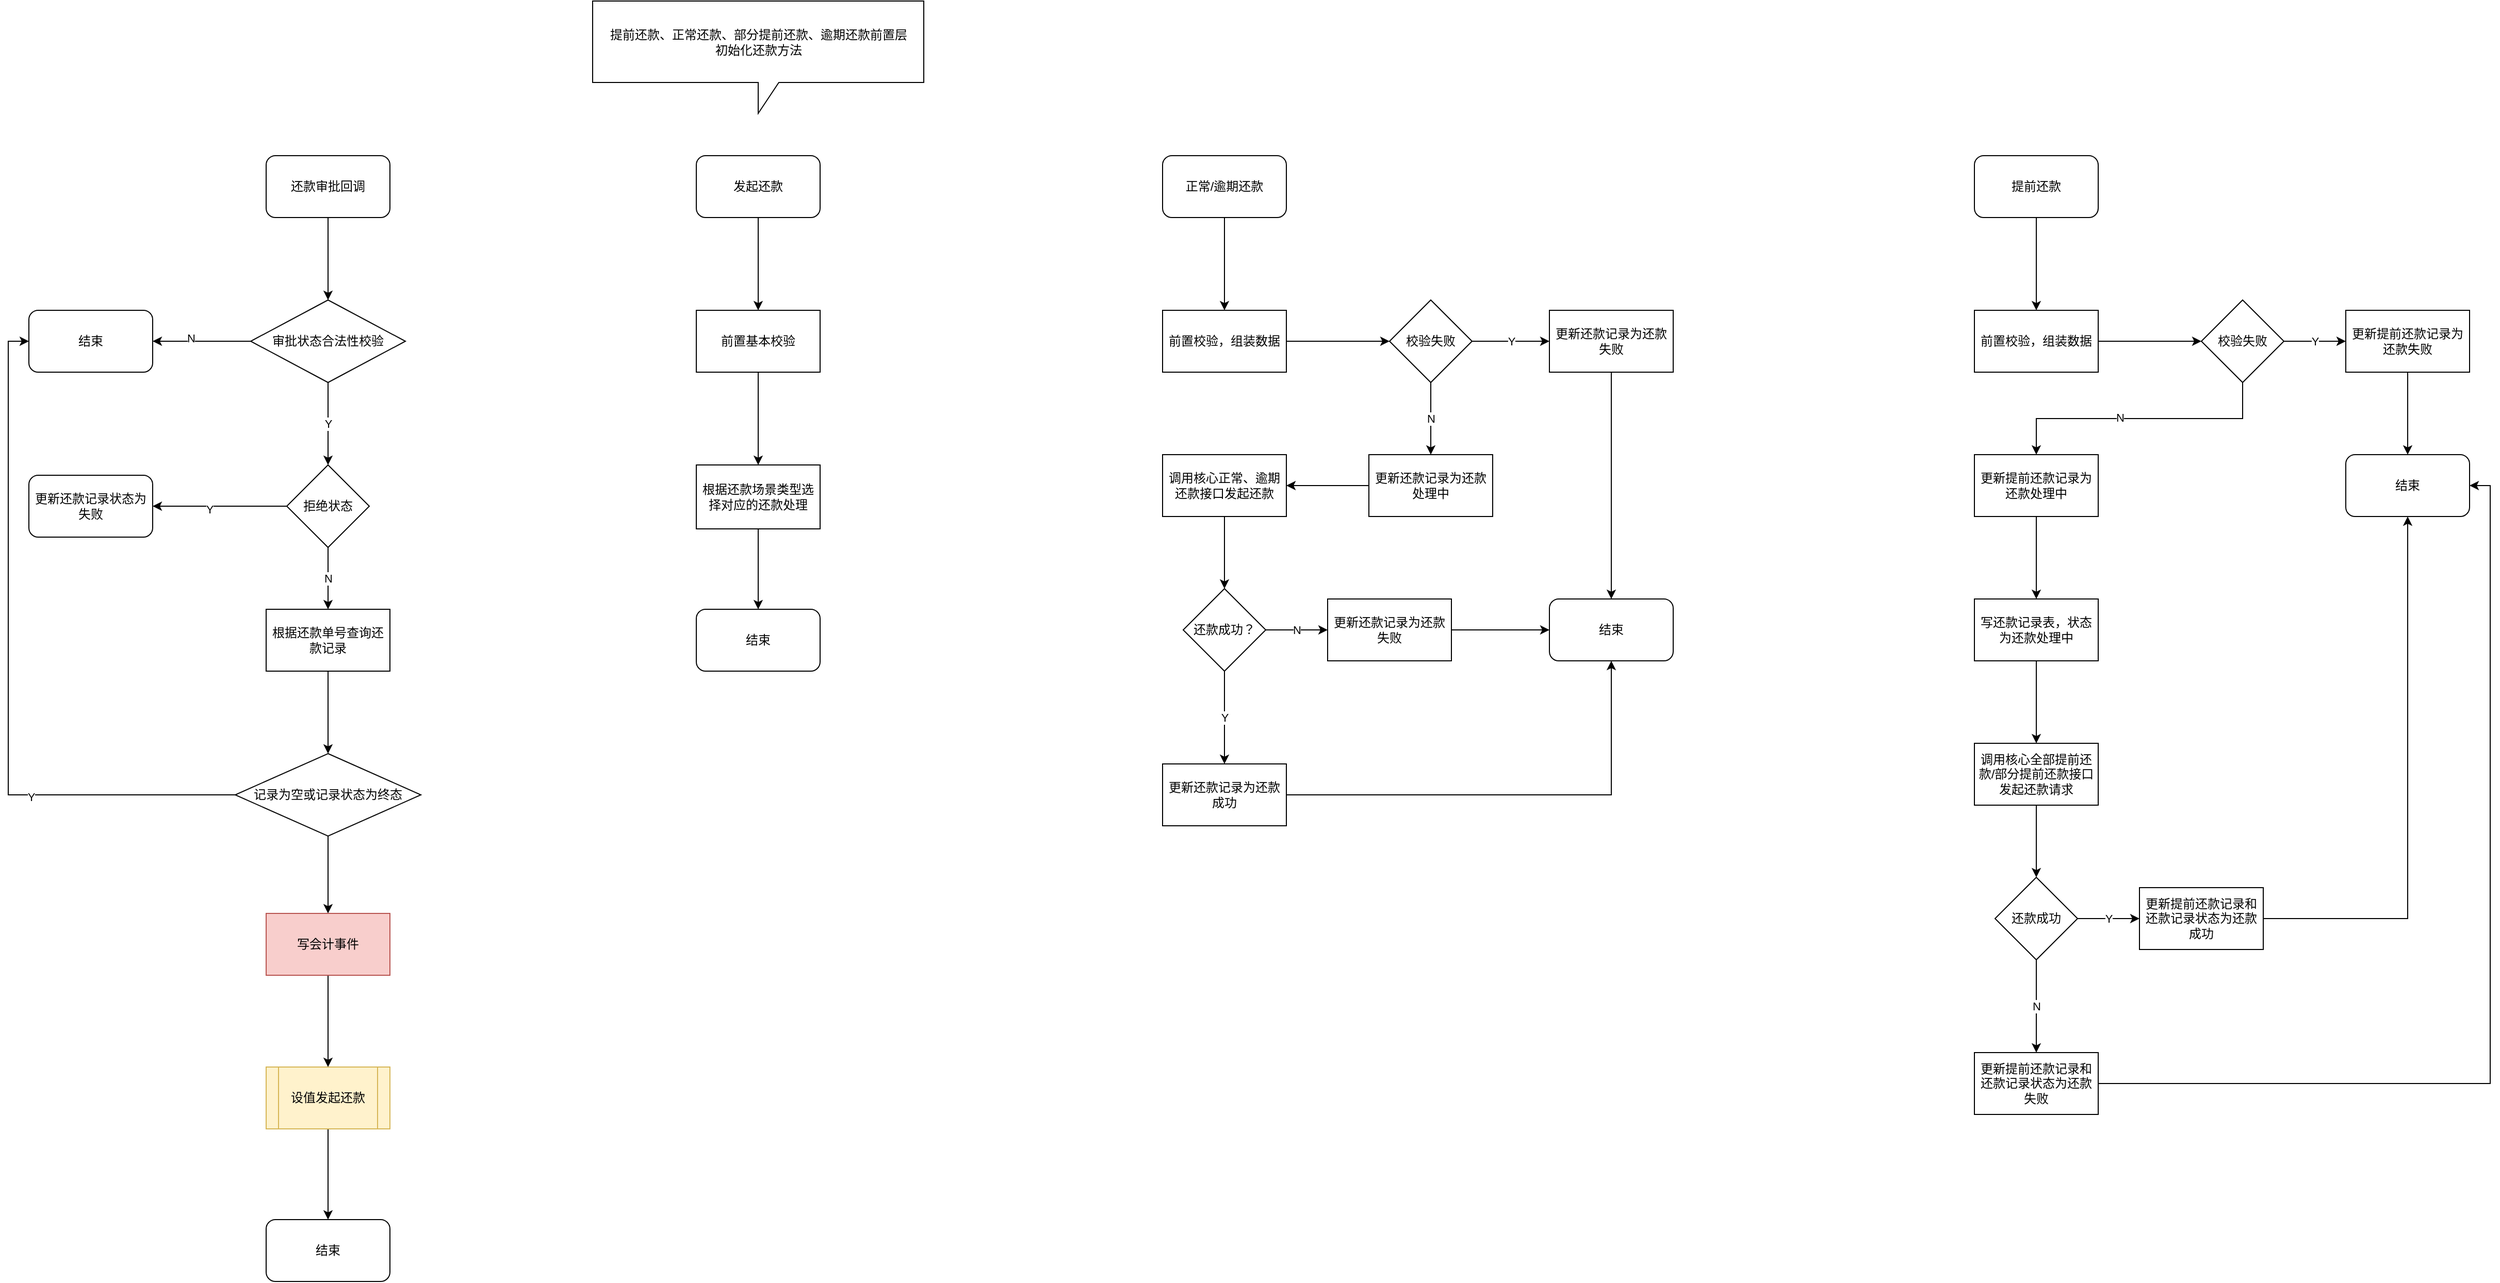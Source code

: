 <mxfile version="15.6.3" type="github">
  <diagram id="6VtxzAlu4cTuDUli-qYp" name="Page-1">
    <mxGraphModel dx="1422" dy="1162" grid="0" gridSize="10" guides="1" tooltips="1" connect="1" arrows="1" fold="1" page="0" pageScale="1" pageWidth="827" pageHeight="1169" background="none" math="0" shadow="0">
      <root>
        <mxCell id="0" />
        <mxCell id="1" parent="0" />
        <mxCell id="o4OjGKUyzqgKAnLbVWgZ-2" style="edgeStyle=orthogonalEdgeStyle;rounded=0;orthogonalLoop=1;jettySize=auto;html=1;exitX=0.5;exitY=1;exitDx=0;exitDy=0;" edge="1" parent="1" source="o4OjGKUyzqgKAnLbVWgZ-1" target="o4OjGKUyzqgKAnLbVWgZ-4">
          <mxGeometry relative="1" as="geometry">
            <mxPoint x="350" y="200" as="targetPoint" />
          </mxGeometry>
        </mxCell>
        <mxCell id="o4OjGKUyzqgKAnLbVWgZ-1" value="还款审批回调" style="rounded=1;whiteSpace=wrap;html=1;" vertex="1" parent="1">
          <mxGeometry x="290" y="60" width="120" height="60" as="geometry" />
        </mxCell>
        <mxCell id="o4OjGKUyzqgKAnLbVWgZ-8" style="edgeStyle=orthogonalEdgeStyle;rounded=0;orthogonalLoop=1;jettySize=auto;html=1;exitX=0;exitY=0.5;exitDx=0;exitDy=0;" edge="1" parent="1" source="o4OjGKUyzqgKAnLbVWgZ-4" target="o4OjGKUyzqgKAnLbVWgZ-6">
          <mxGeometry relative="1" as="geometry" />
        </mxCell>
        <mxCell id="o4OjGKUyzqgKAnLbVWgZ-9" value="N" style="edgeLabel;html=1;align=center;verticalAlign=middle;resizable=0;points=[];" vertex="1" connectable="0" parent="o4OjGKUyzqgKAnLbVWgZ-8">
          <mxGeometry x="0.221" y="-3" relative="1" as="geometry">
            <mxPoint as="offset" />
          </mxGeometry>
        </mxCell>
        <mxCell id="o4OjGKUyzqgKAnLbVWgZ-12" value="Y" style="edgeStyle=orthogonalEdgeStyle;rounded=0;orthogonalLoop=1;jettySize=auto;html=1;exitX=0.5;exitY=1;exitDx=0;exitDy=0;" edge="1" parent="1" source="o4OjGKUyzqgKAnLbVWgZ-4" target="o4OjGKUyzqgKAnLbVWgZ-11">
          <mxGeometry relative="1" as="geometry" />
        </mxCell>
        <mxCell id="o4OjGKUyzqgKAnLbVWgZ-4" value="&lt;span&gt;审批状态合法性校验&lt;/span&gt;" style="rhombus;whiteSpace=wrap;html=1;" vertex="1" parent="1">
          <mxGeometry x="275" y="200" width="150" height="80" as="geometry" />
        </mxCell>
        <mxCell id="o4OjGKUyzqgKAnLbVWgZ-6" value="结束" style="rounded=1;whiteSpace=wrap;html=1;" vertex="1" parent="1">
          <mxGeometry x="60" y="210" width="120" height="60" as="geometry" />
        </mxCell>
        <mxCell id="o4OjGKUyzqgKAnLbVWgZ-14" style="edgeStyle=orthogonalEdgeStyle;rounded=0;orthogonalLoop=1;jettySize=auto;html=1;exitX=0;exitY=0.5;exitDx=0;exitDy=0;" edge="1" parent="1" source="o4OjGKUyzqgKAnLbVWgZ-11" target="o4OjGKUyzqgKAnLbVWgZ-13">
          <mxGeometry relative="1" as="geometry" />
        </mxCell>
        <mxCell id="o4OjGKUyzqgKAnLbVWgZ-15" value="Y" style="edgeLabel;html=1;align=center;verticalAlign=middle;resizable=0;points=[];" vertex="1" connectable="0" parent="o4OjGKUyzqgKAnLbVWgZ-14">
          <mxGeometry x="0.154" y="3" relative="1" as="geometry">
            <mxPoint as="offset" />
          </mxGeometry>
        </mxCell>
        <mxCell id="o4OjGKUyzqgKAnLbVWgZ-17" value="N" style="edgeStyle=orthogonalEdgeStyle;rounded=0;orthogonalLoop=1;jettySize=auto;html=1;exitX=0.5;exitY=1;exitDx=0;exitDy=0;" edge="1" parent="1" source="o4OjGKUyzqgKAnLbVWgZ-11" target="o4OjGKUyzqgKAnLbVWgZ-16">
          <mxGeometry relative="1" as="geometry" />
        </mxCell>
        <mxCell id="o4OjGKUyzqgKAnLbVWgZ-11" value="拒绝状态" style="rhombus;whiteSpace=wrap;html=1;" vertex="1" parent="1">
          <mxGeometry x="310" y="360" width="80" height="80" as="geometry" />
        </mxCell>
        <mxCell id="o4OjGKUyzqgKAnLbVWgZ-13" value="更新还款记录状态为失败" style="rounded=1;whiteSpace=wrap;html=1;" vertex="1" parent="1">
          <mxGeometry x="60" y="370" width="120" height="60" as="geometry" />
        </mxCell>
        <mxCell id="o4OjGKUyzqgKAnLbVWgZ-19" style="edgeStyle=orthogonalEdgeStyle;rounded=0;orthogonalLoop=1;jettySize=auto;html=1;exitX=0.5;exitY=1;exitDx=0;exitDy=0;entryX=0.5;entryY=0;entryDx=0;entryDy=0;" edge="1" parent="1" source="o4OjGKUyzqgKAnLbVWgZ-16" target="o4OjGKUyzqgKAnLbVWgZ-18">
          <mxGeometry relative="1" as="geometry" />
        </mxCell>
        <mxCell id="o4OjGKUyzqgKAnLbVWgZ-16" value="根据还款单号查询还款记录" style="rounded=0;whiteSpace=wrap;html=1;" vertex="1" parent="1">
          <mxGeometry x="290" y="500" width="120" height="60" as="geometry" />
        </mxCell>
        <mxCell id="o4OjGKUyzqgKAnLbVWgZ-20" style="edgeStyle=orthogonalEdgeStyle;rounded=0;orthogonalLoop=1;jettySize=auto;html=1;exitX=0;exitY=0.5;exitDx=0;exitDy=0;entryX=0;entryY=0.5;entryDx=0;entryDy=0;" edge="1" parent="1" source="o4OjGKUyzqgKAnLbVWgZ-18" target="o4OjGKUyzqgKAnLbVWgZ-6">
          <mxGeometry relative="1" as="geometry" />
        </mxCell>
        <mxCell id="o4OjGKUyzqgKAnLbVWgZ-21" value="Y" style="edgeLabel;html=1;align=center;verticalAlign=middle;resizable=0;points=[];" vertex="1" connectable="0" parent="o4OjGKUyzqgKAnLbVWgZ-20">
          <mxGeometry x="-0.416" y="2" relative="1" as="geometry">
            <mxPoint as="offset" />
          </mxGeometry>
        </mxCell>
        <mxCell id="o4OjGKUyzqgKAnLbVWgZ-31" style="edgeStyle=orthogonalEdgeStyle;rounded=0;orthogonalLoop=1;jettySize=auto;html=1;exitX=0.5;exitY=1;exitDx=0;exitDy=0;" edge="1" parent="1" source="o4OjGKUyzqgKAnLbVWgZ-18" target="o4OjGKUyzqgKAnLbVWgZ-30">
          <mxGeometry relative="1" as="geometry" />
        </mxCell>
        <mxCell id="o4OjGKUyzqgKAnLbVWgZ-18" value="记录为空或记录状态为终态" style="rhombus;whiteSpace=wrap;html=1;" vertex="1" parent="1">
          <mxGeometry x="260" y="640" width="180" height="80" as="geometry" />
        </mxCell>
        <mxCell id="o4OjGKUyzqgKAnLbVWgZ-26" style="edgeStyle=orthogonalEdgeStyle;rounded=0;orthogonalLoop=1;jettySize=auto;html=1;exitX=0.5;exitY=1;exitDx=0;exitDy=0;" edge="1" parent="1" source="o4OjGKUyzqgKAnLbVWgZ-22" target="o4OjGKUyzqgKAnLbVWgZ-25">
          <mxGeometry relative="1" as="geometry" />
        </mxCell>
        <mxCell id="o4OjGKUyzqgKAnLbVWgZ-22" value="设值发起还款" style="shape=process;whiteSpace=wrap;html=1;backgroundOutline=1;fillColor=#fff2cc;strokeColor=#d6b656;" vertex="1" parent="1">
          <mxGeometry x="290" y="944" width="120" height="60" as="geometry" />
        </mxCell>
        <mxCell id="o4OjGKUyzqgKAnLbVWgZ-25" value="结束" style="rounded=1;whiteSpace=wrap;html=1;" vertex="1" parent="1">
          <mxGeometry x="290" y="1092" width="120" height="60" as="geometry" />
        </mxCell>
        <mxCell id="o4OjGKUyzqgKAnLbVWgZ-42" style="edgeStyle=orthogonalEdgeStyle;rounded=0;orthogonalLoop=1;jettySize=auto;html=1;exitX=0.5;exitY=1;exitDx=0;exitDy=0;" edge="1" parent="1" source="o4OjGKUyzqgKAnLbVWgZ-27" target="o4OjGKUyzqgKAnLbVWgZ-41">
          <mxGeometry relative="1" as="geometry" />
        </mxCell>
        <mxCell id="o4OjGKUyzqgKAnLbVWgZ-27" value="发起还款" style="rounded=1;whiteSpace=wrap;html=1;" vertex="1" parent="1">
          <mxGeometry x="707" y="60" width="120" height="60" as="geometry" />
        </mxCell>
        <mxCell id="o4OjGKUyzqgKAnLbVWgZ-32" style="edgeStyle=orthogonalEdgeStyle;rounded=0;orthogonalLoop=1;jettySize=auto;html=1;exitX=0.5;exitY=1;exitDx=0;exitDy=0;" edge="1" parent="1" source="o4OjGKUyzqgKAnLbVWgZ-30" target="o4OjGKUyzqgKAnLbVWgZ-22">
          <mxGeometry relative="1" as="geometry" />
        </mxCell>
        <mxCell id="o4OjGKUyzqgKAnLbVWgZ-30" value="写会计事件" style="rounded=0;whiteSpace=wrap;html=1;fillColor=#f8cecc;strokeColor=#b85450;" vertex="1" parent="1">
          <mxGeometry x="290" y="795" width="120" height="60" as="geometry" />
        </mxCell>
        <mxCell id="o4OjGKUyzqgKAnLbVWgZ-39" style="edgeStyle=orthogonalEdgeStyle;rounded=0;orthogonalLoop=1;jettySize=auto;html=1;exitX=0.5;exitY=1;exitDx=0;exitDy=0;" edge="1" parent="1" source="o4OjGKUyzqgKAnLbVWgZ-34" target="o4OjGKUyzqgKAnLbVWgZ-38">
          <mxGeometry relative="1" as="geometry" />
        </mxCell>
        <mxCell id="o4OjGKUyzqgKAnLbVWgZ-34" value="根据还款场景类型选择对应的还款处理" style="rounded=0;whiteSpace=wrap;html=1;" vertex="1" parent="1">
          <mxGeometry x="707" y="360" width="120" height="62" as="geometry" />
        </mxCell>
        <mxCell id="o4OjGKUyzqgKAnLbVWgZ-36" value="提前还款、正常还款、部分提前还款、逾期还款前置层&lt;br&gt;初始化还款方法" style="shape=callout;whiteSpace=wrap;html=1;perimeter=calloutPerimeter;" vertex="1" parent="1">
          <mxGeometry x="606.5" y="-90" width="321" height="109" as="geometry" />
        </mxCell>
        <mxCell id="o4OjGKUyzqgKAnLbVWgZ-38" value="结束" style="rounded=1;whiteSpace=wrap;html=1;" vertex="1" parent="1">
          <mxGeometry x="707" y="500" width="120" height="60" as="geometry" />
        </mxCell>
        <mxCell id="o4OjGKUyzqgKAnLbVWgZ-51" style="edgeStyle=orthogonalEdgeStyle;rounded=0;orthogonalLoop=1;jettySize=auto;html=1;exitX=0.5;exitY=1;exitDx=0;exitDy=0;" edge="1" parent="1" source="o4OjGKUyzqgKAnLbVWgZ-40" target="o4OjGKUyzqgKAnLbVWgZ-50">
          <mxGeometry relative="1" as="geometry" />
        </mxCell>
        <mxCell id="o4OjGKUyzqgKAnLbVWgZ-40" value="正常/逾期还款" style="rounded=1;whiteSpace=wrap;html=1;" vertex="1" parent="1">
          <mxGeometry x="1159" y="60" width="120" height="60" as="geometry" />
        </mxCell>
        <mxCell id="o4OjGKUyzqgKAnLbVWgZ-43" style="edgeStyle=orthogonalEdgeStyle;rounded=0;orthogonalLoop=1;jettySize=auto;html=1;exitX=0.5;exitY=1;exitDx=0;exitDy=0;" edge="1" parent="1" source="o4OjGKUyzqgKAnLbVWgZ-41" target="o4OjGKUyzqgKAnLbVWgZ-34">
          <mxGeometry relative="1" as="geometry" />
        </mxCell>
        <mxCell id="o4OjGKUyzqgKAnLbVWgZ-41" value="前置基本校验" style="rounded=0;whiteSpace=wrap;html=1;" vertex="1" parent="1">
          <mxGeometry x="707" y="210" width="120" height="60" as="geometry" />
        </mxCell>
        <mxCell id="o4OjGKUyzqgKAnLbVWgZ-79" value="" style="edgeStyle=orthogonalEdgeStyle;rounded=0;orthogonalLoop=1;jettySize=auto;html=1;" edge="1" parent="1" source="o4OjGKUyzqgKAnLbVWgZ-50" target="o4OjGKUyzqgKAnLbVWgZ-78">
          <mxGeometry relative="1" as="geometry" />
        </mxCell>
        <mxCell id="o4OjGKUyzqgKAnLbVWgZ-50" value="前置校验，组装数据" style="rounded=0;whiteSpace=wrap;html=1;" vertex="1" parent="1">
          <mxGeometry x="1159" y="210" width="120" height="60" as="geometry" />
        </mxCell>
        <mxCell id="o4OjGKUyzqgKAnLbVWgZ-59" value="" style="edgeStyle=orthogonalEdgeStyle;rounded=0;orthogonalLoop=1;jettySize=auto;html=1;" edge="1" parent="1" source="o4OjGKUyzqgKAnLbVWgZ-52" target="o4OjGKUyzqgKAnLbVWgZ-58">
          <mxGeometry relative="1" as="geometry" />
        </mxCell>
        <mxCell id="o4OjGKUyzqgKAnLbVWgZ-52" value="调用核心正常、逾期还款接口发起还款" style="whiteSpace=wrap;html=1;rounded=0;" vertex="1" parent="1">
          <mxGeometry x="1159" y="350" width="120" height="60" as="geometry" />
        </mxCell>
        <mxCell id="o4OjGKUyzqgKAnLbVWgZ-61" value="N" style="edgeStyle=orthogonalEdgeStyle;rounded=0;orthogonalLoop=1;jettySize=auto;html=1;" edge="1" parent="1" source="o4OjGKUyzqgKAnLbVWgZ-58" target="o4OjGKUyzqgKAnLbVWgZ-60">
          <mxGeometry relative="1" as="geometry" />
        </mxCell>
        <mxCell id="o4OjGKUyzqgKAnLbVWgZ-67" value="Y" style="edgeStyle=orthogonalEdgeStyle;rounded=0;orthogonalLoop=1;jettySize=auto;html=1;" edge="1" parent="1" source="o4OjGKUyzqgKAnLbVWgZ-58" target="o4OjGKUyzqgKAnLbVWgZ-66">
          <mxGeometry relative="1" as="geometry" />
        </mxCell>
        <mxCell id="o4OjGKUyzqgKAnLbVWgZ-58" value="还款成功？" style="rhombus;whiteSpace=wrap;html=1;rounded=0;" vertex="1" parent="1">
          <mxGeometry x="1179" y="480" width="80" height="80" as="geometry" />
        </mxCell>
        <mxCell id="o4OjGKUyzqgKAnLbVWgZ-65" style="edgeStyle=orthogonalEdgeStyle;rounded=0;orthogonalLoop=1;jettySize=auto;html=1;exitX=1;exitY=0.5;exitDx=0;exitDy=0;entryX=0;entryY=0.5;entryDx=0;entryDy=0;" edge="1" parent="1" source="o4OjGKUyzqgKAnLbVWgZ-60" target="o4OjGKUyzqgKAnLbVWgZ-64">
          <mxGeometry relative="1" as="geometry" />
        </mxCell>
        <mxCell id="o4OjGKUyzqgKAnLbVWgZ-60" value="更新还款记录为还款失败" style="whiteSpace=wrap;html=1;rounded=0;" vertex="1" parent="1">
          <mxGeometry x="1319" y="490" width="120" height="60" as="geometry" />
        </mxCell>
        <mxCell id="o4OjGKUyzqgKAnLbVWgZ-64" value="结束" style="rounded=1;whiteSpace=wrap;html=1;" vertex="1" parent="1">
          <mxGeometry x="1534" y="490" width="120" height="60" as="geometry" />
        </mxCell>
        <mxCell id="o4OjGKUyzqgKAnLbVWgZ-68" style="edgeStyle=orthogonalEdgeStyle;rounded=0;orthogonalLoop=1;jettySize=auto;html=1;exitX=1;exitY=0.5;exitDx=0;exitDy=0;" edge="1" parent="1" source="o4OjGKUyzqgKAnLbVWgZ-66" target="o4OjGKUyzqgKAnLbVWgZ-64">
          <mxGeometry relative="1" as="geometry" />
        </mxCell>
        <mxCell id="o4OjGKUyzqgKAnLbVWgZ-66" value="更新还款记录为还款成功" style="whiteSpace=wrap;html=1;rounded=0;" vertex="1" parent="1">
          <mxGeometry x="1159" y="650" width="120" height="60" as="geometry" />
        </mxCell>
        <mxCell id="o4OjGKUyzqgKAnLbVWgZ-76" style="edgeStyle=orthogonalEdgeStyle;rounded=0;orthogonalLoop=1;jettySize=auto;html=1;exitX=0.5;exitY=1;exitDx=0;exitDy=0;" edge="1" parent="1" source="o4OjGKUyzqgKAnLbVWgZ-74" target="o4OjGKUyzqgKAnLbVWgZ-75">
          <mxGeometry relative="1" as="geometry" />
        </mxCell>
        <mxCell id="o4OjGKUyzqgKAnLbVWgZ-74" value="提前还款" style="rounded=1;whiteSpace=wrap;html=1;" vertex="1" parent="1">
          <mxGeometry x="1946" y="60" width="120" height="60" as="geometry" />
        </mxCell>
        <mxCell id="o4OjGKUyzqgKAnLbVWgZ-92" value="" style="edgeStyle=orthogonalEdgeStyle;rounded=0;orthogonalLoop=1;jettySize=auto;html=1;" edge="1" parent="1" source="o4OjGKUyzqgKAnLbVWgZ-75" target="o4OjGKUyzqgKAnLbVWgZ-91">
          <mxGeometry relative="1" as="geometry" />
        </mxCell>
        <mxCell id="o4OjGKUyzqgKAnLbVWgZ-75" value="前置校验，组装数据" style="rounded=0;whiteSpace=wrap;html=1;" vertex="1" parent="1">
          <mxGeometry x="1946" y="210" width="120" height="60" as="geometry" />
        </mxCell>
        <mxCell id="o4OjGKUyzqgKAnLbVWgZ-81" value="Y" style="edgeStyle=orthogonalEdgeStyle;rounded=0;orthogonalLoop=1;jettySize=auto;html=1;" edge="1" parent="1" source="o4OjGKUyzqgKAnLbVWgZ-78" target="o4OjGKUyzqgKAnLbVWgZ-80">
          <mxGeometry relative="1" as="geometry" />
        </mxCell>
        <mxCell id="o4OjGKUyzqgKAnLbVWgZ-89" value="N" style="edgeStyle=orthogonalEdgeStyle;rounded=0;orthogonalLoop=1;jettySize=auto;html=1;" edge="1" parent="1" source="o4OjGKUyzqgKAnLbVWgZ-78" target="o4OjGKUyzqgKAnLbVWgZ-88">
          <mxGeometry relative="1" as="geometry" />
        </mxCell>
        <mxCell id="o4OjGKUyzqgKAnLbVWgZ-78" value="校验失败" style="rhombus;whiteSpace=wrap;html=1;rounded=0;" vertex="1" parent="1">
          <mxGeometry x="1379" y="200" width="80" height="80" as="geometry" />
        </mxCell>
        <mxCell id="o4OjGKUyzqgKAnLbVWgZ-82" style="edgeStyle=orthogonalEdgeStyle;rounded=0;orthogonalLoop=1;jettySize=auto;html=1;exitX=0.5;exitY=1;exitDx=0;exitDy=0;" edge="1" parent="1" source="o4OjGKUyzqgKAnLbVWgZ-80" target="o4OjGKUyzqgKAnLbVWgZ-64">
          <mxGeometry relative="1" as="geometry" />
        </mxCell>
        <mxCell id="o4OjGKUyzqgKAnLbVWgZ-80" value="更新还款记录为还款失败" style="whiteSpace=wrap;html=1;rounded=0;" vertex="1" parent="1">
          <mxGeometry x="1534" y="210" width="120" height="60" as="geometry" />
        </mxCell>
        <mxCell id="o4OjGKUyzqgKAnLbVWgZ-102" value="" style="edgeStyle=orthogonalEdgeStyle;rounded=0;orthogonalLoop=1;jettySize=auto;html=1;" edge="1" parent="1" source="o4OjGKUyzqgKAnLbVWgZ-85" target="o4OjGKUyzqgKAnLbVWgZ-101">
          <mxGeometry relative="1" as="geometry" />
        </mxCell>
        <mxCell id="o4OjGKUyzqgKAnLbVWgZ-85" value="更新提前还款记录为还款处理中" style="whiteSpace=wrap;html=1;rounded=0;" vertex="1" parent="1">
          <mxGeometry x="1946" y="350" width="120" height="60" as="geometry" />
        </mxCell>
        <mxCell id="o4OjGKUyzqgKAnLbVWgZ-90" style="edgeStyle=orthogonalEdgeStyle;rounded=0;orthogonalLoop=1;jettySize=auto;html=1;exitX=0;exitY=0.5;exitDx=0;exitDy=0;entryX=1;entryY=0.5;entryDx=0;entryDy=0;" edge="1" parent="1" source="o4OjGKUyzqgKAnLbVWgZ-88" target="o4OjGKUyzqgKAnLbVWgZ-52">
          <mxGeometry relative="1" as="geometry" />
        </mxCell>
        <mxCell id="o4OjGKUyzqgKAnLbVWgZ-88" value="更新还款记录为还款处理中" style="whiteSpace=wrap;html=1;rounded=0;" vertex="1" parent="1">
          <mxGeometry x="1359" y="350" width="120" height="60" as="geometry" />
        </mxCell>
        <mxCell id="o4OjGKUyzqgKAnLbVWgZ-94" value="Y" style="edgeStyle=orthogonalEdgeStyle;rounded=0;orthogonalLoop=1;jettySize=auto;html=1;" edge="1" parent="1" source="o4OjGKUyzqgKAnLbVWgZ-91" target="o4OjGKUyzqgKAnLbVWgZ-93">
          <mxGeometry relative="1" as="geometry" />
        </mxCell>
        <mxCell id="o4OjGKUyzqgKAnLbVWgZ-99" style="edgeStyle=orthogonalEdgeStyle;rounded=0;orthogonalLoop=1;jettySize=auto;html=1;exitX=0.5;exitY=1;exitDx=0;exitDy=0;" edge="1" parent="1" source="o4OjGKUyzqgKAnLbVWgZ-91" target="o4OjGKUyzqgKAnLbVWgZ-85">
          <mxGeometry relative="1" as="geometry" />
        </mxCell>
        <mxCell id="o4OjGKUyzqgKAnLbVWgZ-100" value="N" style="edgeLabel;html=1;align=center;verticalAlign=middle;resizable=0;points=[];" vertex="1" connectable="0" parent="o4OjGKUyzqgKAnLbVWgZ-99">
          <mxGeometry x="0.141" y="-1" relative="1" as="geometry">
            <mxPoint as="offset" />
          </mxGeometry>
        </mxCell>
        <mxCell id="o4OjGKUyzqgKAnLbVWgZ-91" value="校验失败" style="rhombus;whiteSpace=wrap;html=1;rounded=0;" vertex="1" parent="1">
          <mxGeometry x="2166" y="200" width="80" height="80" as="geometry" />
        </mxCell>
        <mxCell id="o4OjGKUyzqgKAnLbVWgZ-98" style="edgeStyle=orthogonalEdgeStyle;rounded=0;orthogonalLoop=1;jettySize=auto;html=1;exitX=0.5;exitY=1;exitDx=0;exitDy=0;" edge="1" parent="1" source="o4OjGKUyzqgKAnLbVWgZ-93" target="o4OjGKUyzqgKAnLbVWgZ-97">
          <mxGeometry relative="1" as="geometry" />
        </mxCell>
        <mxCell id="o4OjGKUyzqgKAnLbVWgZ-93" value="更新提前还款记录为还款失败" style="whiteSpace=wrap;html=1;rounded=0;" vertex="1" parent="1">
          <mxGeometry x="2306" y="210" width="120" height="60" as="geometry" />
        </mxCell>
        <mxCell id="o4OjGKUyzqgKAnLbVWgZ-97" value="结束" style="rounded=1;whiteSpace=wrap;html=1;" vertex="1" parent="1">
          <mxGeometry x="2306" y="350" width="120" height="60" as="geometry" />
        </mxCell>
        <mxCell id="o4OjGKUyzqgKAnLbVWgZ-104" value="" style="edgeStyle=orthogonalEdgeStyle;rounded=0;orthogonalLoop=1;jettySize=auto;html=1;" edge="1" parent="1" source="o4OjGKUyzqgKAnLbVWgZ-101" target="o4OjGKUyzqgKAnLbVWgZ-103">
          <mxGeometry relative="1" as="geometry" />
        </mxCell>
        <mxCell id="o4OjGKUyzqgKAnLbVWgZ-101" value="写还款记录表，状态为还款处理中" style="whiteSpace=wrap;html=1;rounded=0;" vertex="1" parent="1">
          <mxGeometry x="1946" y="490" width="120" height="60" as="geometry" />
        </mxCell>
        <mxCell id="o4OjGKUyzqgKAnLbVWgZ-106" value="" style="edgeStyle=orthogonalEdgeStyle;rounded=0;orthogonalLoop=1;jettySize=auto;html=1;" edge="1" parent="1" source="o4OjGKUyzqgKAnLbVWgZ-103" target="o4OjGKUyzqgKAnLbVWgZ-105">
          <mxGeometry relative="1" as="geometry" />
        </mxCell>
        <mxCell id="o4OjGKUyzqgKAnLbVWgZ-103" value="调用核心全部提前还款/部分提前还款接口发起还款请求" style="whiteSpace=wrap;html=1;rounded=0;" vertex="1" parent="1">
          <mxGeometry x="1946" y="630" width="120" height="60" as="geometry" />
        </mxCell>
        <mxCell id="o4OjGKUyzqgKAnLbVWgZ-108" value="Y" style="edgeStyle=orthogonalEdgeStyle;rounded=0;orthogonalLoop=1;jettySize=auto;html=1;" edge="1" parent="1" source="o4OjGKUyzqgKAnLbVWgZ-105" target="o4OjGKUyzqgKAnLbVWgZ-107">
          <mxGeometry relative="1" as="geometry" />
        </mxCell>
        <mxCell id="o4OjGKUyzqgKAnLbVWgZ-112" value="N" style="edgeStyle=orthogonalEdgeStyle;rounded=0;orthogonalLoop=1;jettySize=auto;html=1;" edge="1" parent="1" source="o4OjGKUyzqgKAnLbVWgZ-105" target="o4OjGKUyzqgKAnLbVWgZ-111">
          <mxGeometry relative="1" as="geometry" />
        </mxCell>
        <mxCell id="o4OjGKUyzqgKAnLbVWgZ-105" value="还款成功" style="rhombus;whiteSpace=wrap;html=1;rounded=0;" vertex="1" parent="1">
          <mxGeometry x="1966" y="760" width="80" height="80" as="geometry" />
        </mxCell>
        <mxCell id="o4OjGKUyzqgKAnLbVWgZ-109" style="edgeStyle=orthogonalEdgeStyle;rounded=0;orthogonalLoop=1;jettySize=auto;html=1;exitX=1;exitY=0.5;exitDx=0;exitDy=0;" edge="1" parent="1" source="o4OjGKUyzqgKAnLbVWgZ-107" target="o4OjGKUyzqgKAnLbVWgZ-97">
          <mxGeometry relative="1" as="geometry" />
        </mxCell>
        <mxCell id="o4OjGKUyzqgKAnLbVWgZ-107" value="更新提前还款记录和还款记录状态为还款成功" style="whiteSpace=wrap;html=1;rounded=0;" vertex="1" parent="1">
          <mxGeometry x="2106" y="770" width="120" height="60" as="geometry" />
        </mxCell>
        <mxCell id="o4OjGKUyzqgKAnLbVWgZ-113" style="edgeStyle=orthogonalEdgeStyle;rounded=0;orthogonalLoop=1;jettySize=auto;html=1;exitX=1;exitY=0.5;exitDx=0;exitDy=0;entryX=1;entryY=0.5;entryDx=0;entryDy=0;" edge="1" parent="1" source="o4OjGKUyzqgKAnLbVWgZ-111" target="o4OjGKUyzqgKAnLbVWgZ-97">
          <mxGeometry relative="1" as="geometry" />
        </mxCell>
        <mxCell id="o4OjGKUyzqgKAnLbVWgZ-111" value="更新提前还款记录和还款记录状态为还款失败" style="whiteSpace=wrap;html=1;rounded=0;" vertex="1" parent="1">
          <mxGeometry x="1946" y="930" width="120" height="60" as="geometry" />
        </mxCell>
      </root>
    </mxGraphModel>
  </diagram>
</mxfile>
